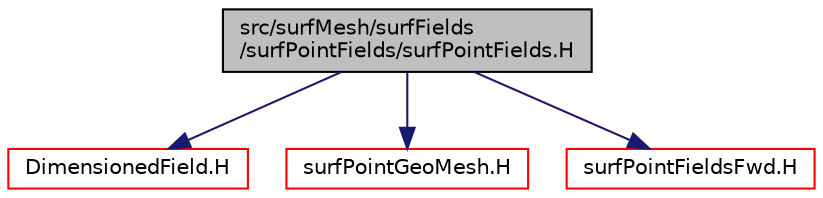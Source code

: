 digraph "src/surfMesh/surfFields/surfPointFields/surfPointFields.H"
{
  bgcolor="transparent";
  edge [fontname="Helvetica",fontsize="10",labelfontname="Helvetica",labelfontsize="10"];
  node [fontname="Helvetica",fontsize="10",shape=record];
  Node1 [label="src/surfMesh/surfFields\l/surfPointFields/surfPointFields.H",height=0.2,width=0.4,color="black", fillcolor="grey75", style="filled", fontcolor="black"];
  Node1 -> Node2 [color="midnightblue",fontsize="10",style="solid",fontname="Helvetica"];
  Node2 [label="DimensionedField.H",height=0.2,width=0.4,color="red",URL="$a08010.html"];
  Node1 -> Node3 [color="midnightblue",fontsize="10",style="solid",fontname="Helvetica"];
  Node3 [label="surfPointGeoMesh.H",height=0.2,width=0.4,color="red",URL="$a10136.html"];
  Node1 -> Node4 [color="midnightblue",fontsize="10",style="solid",fontname="Helvetica"];
  Node4 [label="surfPointFieldsFwd.H",height=0.2,width=0.4,color="red",URL="$a10135.html"];
}
